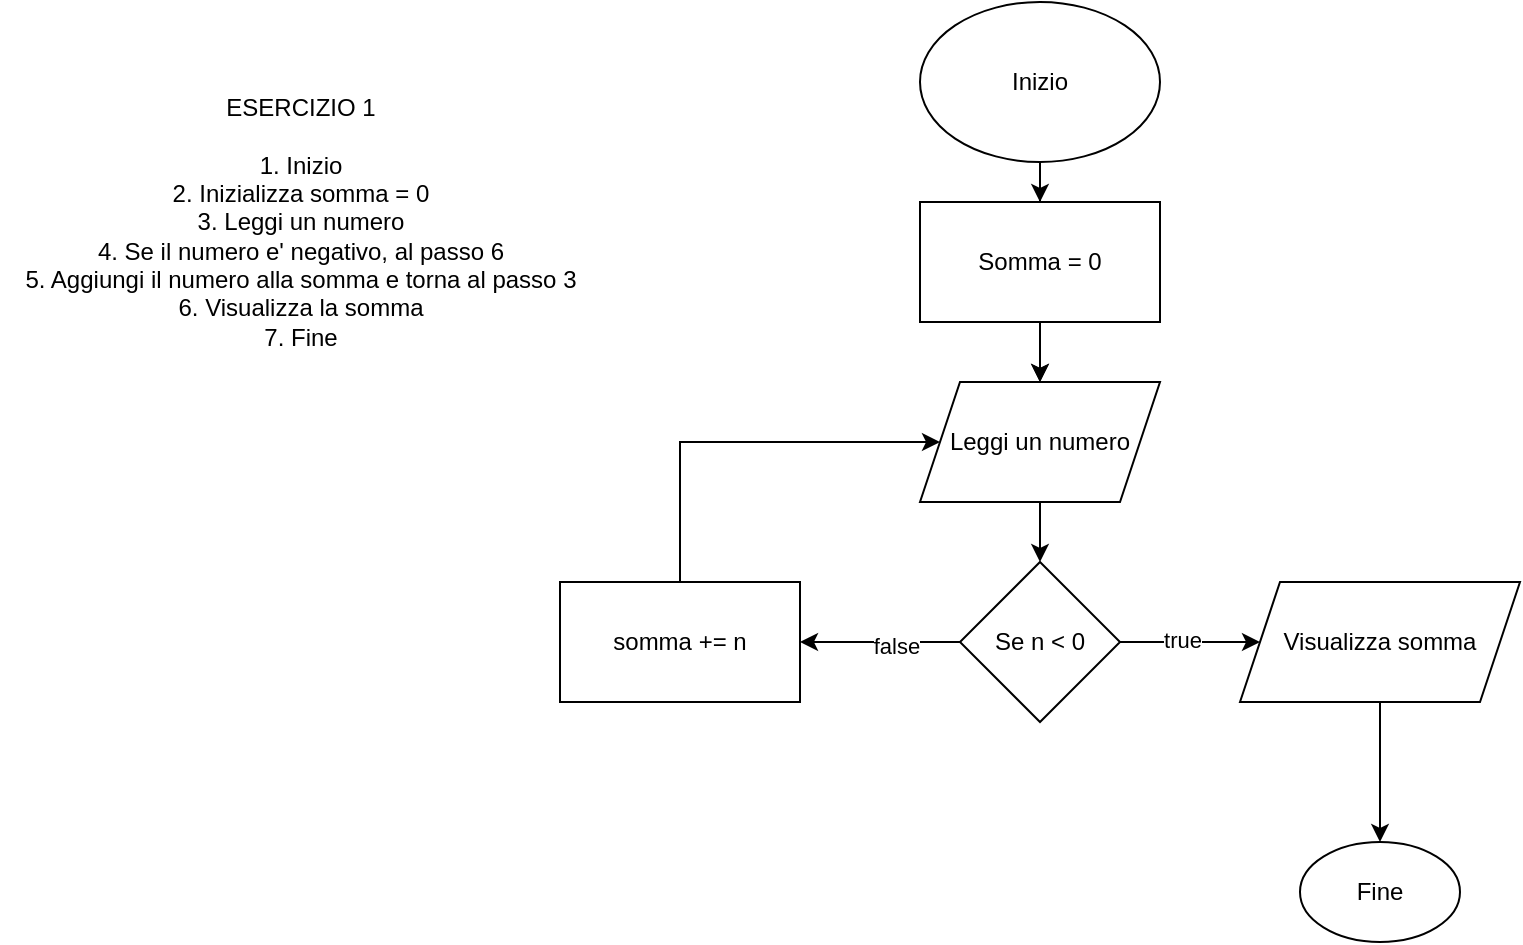 <mxfile version="24.7.17">
  <diagram id="C5RBs43oDa-KdzZeNtuy" name="Page-1">
    <mxGraphModel dx="1185" dy="651" grid="1" gridSize="10" guides="1" tooltips="1" connect="1" arrows="1" fold="1" page="1" pageScale="1" pageWidth="827" pageHeight="1169" math="0" shadow="0">
      <root>
        <mxCell id="WIyWlLk6GJQsqaUBKTNV-0" />
        <mxCell id="WIyWlLk6GJQsqaUBKTNV-1" parent="WIyWlLk6GJQsqaUBKTNV-0" />
        <mxCell id="1lTMGJtNNiZZGBMF5U2l-8" value="" style="edgeStyle=orthogonalEdgeStyle;rounded=0;orthogonalLoop=1;jettySize=auto;html=1;" edge="1" parent="WIyWlLk6GJQsqaUBKTNV-1" source="1lTMGJtNNiZZGBMF5U2l-0" target="1lTMGJtNNiZZGBMF5U2l-7">
          <mxGeometry relative="1" as="geometry" />
        </mxCell>
        <mxCell id="1lTMGJtNNiZZGBMF5U2l-0" value="Inizio" style="ellipse;whiteSpace=wrap;html=1;" vertex="1" parent="WIyWlLk6GJQsqaUBKTNV-1">
          <mxGeometry x="460" y="50" width="120" height="80" as="geometry" />
        </mxCell>
        <mxCell id="1lTMGJtNNiZZGBMF5U2l-1" value="&lt;div&gt;ESERCIZIO 1&lt;/div&gt;&lt;div&gt;&lt;br&gt;&lt;/div&gt;1. Inizio&lt;div&gt;2. Inizializza somma = 0&lt;/div&gt;&lt;div&gt;3. Leggi un numero&lt;/div&gt;&lt;div&gt;4. Se il numero e&#39; negativo, al passo 6&lt;/div&gt;&lt;div&gt;5. Aggiungi il numero alla somma e torna al passo 3&lt;/div&gt;&lt;div&gt;6. Visualizza la somma&lt;/div&gt;&lt;div&gt;7. Fine&lt;/div&gt;" style="text;html=1;align=center;verticalAlign=middle;resizable=0;points=[];autosize=1;strokeColor=none;fillColor=none;" vertex="1" parent="WIyWlLk6GJQsqaUBKTNV-1">
          <mxGeometry y="90" width="300" height="140" as="geometry" />
        </mxCell>
        <mxCell id="1lTMGJtNNiZZGBMF5U2l-10" value="" style="edgeStyle=orthogonalEdgeStyle;rounded=0;orthogonalLoop=1;jettySize=auto;html=1;" edge="1" parent="WIyWlLk6GJQsqaUBKTNV-1" source="1lTMGJtNNiZZGBMF5U2l-7" target="1lTMGJtNNiZZGBMF5U2l-9">
          <mxGeometry relative="1" as="geometry" />
        </mxCell>
        <mxCell id="1lTMGJtNNiZZGBMF5U2l-11" value="" style="edgeStyle=orthogonalEdgeStyle;rounded=0;orthogonalLoop=1;jettySize=auto;html=1;" edge="1" parent="WIyWlLk6GJQsqaUBKTNV-1" source="1lTMGJtNNiZZGBMF5U2l-7" target="1lTMGJtNNiZZGBMF5U2l-9">
          <mxGeometry relative="1" as="geometry" />
        </mxCell>
        <mxCell id="1lTMGJtNNiZZGBMF5U2l-7" value="Somma = 0" style="whiteSpace=wrap;html=1;" vertex="1" parent="WIyWlLk6GJQsqaUBKTNV-1">
          <mxGeometry x="460" y="150" width="120" height="60" as="geometry" />
        </mxCell>
        <mxCell id="1lTMGJtNNiZZGBMF5U2l-13" value="" style="edgeStyle=orthogonalEdgeStyle;rounded=0;orthogonalLoop=1;jettySize=auto;html=1;" edge="1" parent="WIyWlLk6GJQsqaUBKTNV-1" source="1lTMGJtNNiZZGBMF5U2l-9" target="1lTMGJtNNiZZGBMF5U2l-12">
          <mxGeometry relative="1" as="geometry" />
        </mxCell>
        <mxCell id="1lTMGJtNNiZZGBMF5U2l-9" value="Leggi un numero" style="shape=parallelogram;perimeter=parallelogramPerimeter;whiteSpace=wrap;html=1;fixedSize=1;" vertex="1" parent="WIyWlLk6GJQsqaUBKTNV-1">
          <mxGeometry x="460" y="240" width="120" height="60" as="geometry" />
        </mxCell>
        <mxCell id="1lTMGJtNNiZZGBMF5U2l-15" value="" style="edgeStyle=orthogonalEdgeStyle;rounded=0;orthogonalLoop=1;jettySize=auto;html=1;" edge="1" parent="WIyWlLk6GJQsqaUBKTNV-1" source="1lTMGJtNNiZZGBMF5U2l-12" target="1lTMGJtNNiZZGBMF5U2l-14">
          <mxGeometry relative="1" as="geometry" />
        </mxCell>
        <mxCell id="1lTMGJtNNiZZGBMF5U2l-16" value="false" style="edgeLabel;html=1;align=center;verticalAlign=middle;resizable=0;points=[];" vertex="1" connectable="0" parent="1lTMGJtNNiZZGBMF5U2l-15">
          <mxGeometry x="-0.205" y="2" relative="1" as="geometry">
            <mxPoint as="offset" />
          </mxGeometry>
        </mxCell>
        <mxCell id="1lTMGJtNNiZZGBMF5U2l-19" value="" style="edgeStyle=orthogonalEdgeStyle;rounded=0;orthogonalLoop=1;jettySize=auto;html=1;" edge="1" parent="WIyWlLk6GJQsqaUBKTNV-1" source="1lTMGJtNNiZZGBMF5U2l-12" target="1lTMGJtNNiZZGBMF5U2l-18">
          <mxGeometry relative="1" as="geometry" />
        </mxCell>
        <mxCell id="1lTMGJtNNiZZGBMF5U2l-20" value="true" style="edgeLabel;html=1;align=center;verticalAlign=middle;resizable=0;points=[];" vertex="1" connectable="0" parent="1lTMGJtNNiZZGBMF5U2l-19">
          <mxGeometry x="-0.131" y="1" relative="1" as="geometry">
            <mxPoint as="offset" />
          </mxGeometry>
        </mxCell>
        <mxCell id="1lTMGJtNNiZZGBMF5U2l-12" value="Se n &amp;lt; 0" style="rhombus;whiteSpace=wrap;html=1;" vertex="1" parent="WIyWlLk6GJQsqaUBKTNV-1">
          <mxGeometry x="480" y="330" width="80" height="80" as="geometry" />
        </mxCell>
        <mxCell id="1lTMGJtNNiZZGBMF5U2l-17" style="edgeStyle=orthogonalEdgeStyle;rounded=0;orthogonalLoop=1;jettySize=auto;html=1;exitX=0.5;exitY=0;exitDx=0;exitDy=0;entryX=0;entryY=0.5;entryDx=0;entryDy=0;" edge="1" parent="WIyWlLk6GJQsqaUBKTNV-1" source="1lTMGJtNNiZZGBMF5U2l-14" target="1lTMGJtNNiZZGBMF5U2l-9">
          <mxGeometry relative="1" as="geometry">
            <Array as="points">
              <mxPoint x="340" y="270" />
            </Array>
          </mxGeometry>
        </mxCell>
        <mxCell id="1lTMGJtNNiZZGBMF5U2l-14" value="somma += n" style="whiteSpace=wrap;html=1;" vertex="1" parent="WIyWlLk6GJQsqaUBKTNV-1">
          <mxGeometry x="280" y="340" width="120" height="60" as="geometry" />
        </mxCell>
        <mxCell id="1lTMGJtNNiZZGBMF5U2l-22" value="" style="edgeStyle=orthogonalEdgeStyle;rounded=0;orthogonalLoop=1;jettySize=auto;html=1;" edge="1" parent="WIyWlLk6GJQsqaUBKTNV-1" source="1lTMGJtNNiZZGBMF5U2l-18" target="1lTMGJtNNiZZGBMF5U2l-21">
          <mxGeometry relative="1" as="geometry" />
        </mxCell>
        <mxCell id="1lTMGJtNNiZZGBMF5U2l-18" value="Visualizza somma" style="shape=parallelogram;perimeter=parallelogramPerimeter;whiteSpace=wrap;html=1;fixedSize=1;" vertex="1" parent="WIyWlLk6GJQsqaUBKTNV-1">
          <mxGeometry x="620" y="340" width="140" height="60" as="geometry" />
        </mxCell>
        <mxCell id="1lTMGJtNNiZZGBMF5U2l-21" value="Fine" style="ellipse;whiteSpace=wrap;html=1;" vertex="1" parent="WIyWlLk6GJQsqaUBKTNV-1">
          <mxGeometry x="650" y="470" width="80" height="50" as="geometry" />
        </mxCell>
      </root>
    </mxGraphModel>
  </diagram>
</mxfile>
